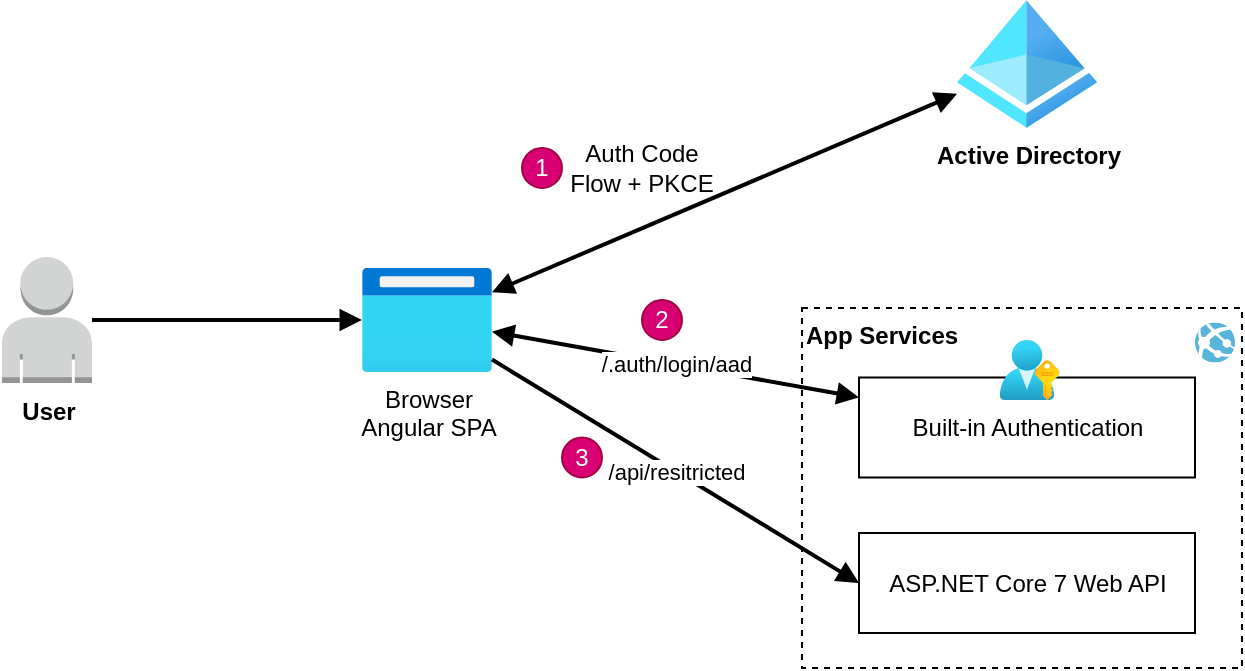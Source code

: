 <mxfile version="20.8.16" type="device"><diagram name="Page-1" id="EH1Z6whL20ZkkKnlEVKp"><mxGraphModel dx="1652" dy="546" grid="0" gridSize="10" guides="1" tooltips="1" connect="1" arrows="1" fold="1" page="0" pageScale="1" pageWidth="850" pageHeight="1100" math="0" shadow="0"><root><mxCell id="0"/><mxCell id="1" parent="0"/><mxCell id="MZWDU4k0DogqH6Zy7V_0-3" value="App Services" style="rounded=0;whiteSpace=wrap;html=1;align=left;verticalAlign=top;fontStyle=1;dashed=1;" vertex="1" parent="1"><mxGeometry x="300" y="440" width="220" height="180" as="geometry"/></mxCell><mxCell id="rZRcfMQrsqtLfl8FegW3-3" value="" style="sketch=0;aspect=fixed;html=1;points=[];align=center;image;fontSize=12;image=img/lib/mscae/App_Services.svg;fontStyle=1" parent="1" vertex="1"><mxGeometry x="496.5" y="447.25" width="20" height="20" as="geometry"/></mxCell><mxCell id="rZRcfMQrsqtLfl8FegW3-4" value="Active Directory" style="aspect=fixed;html=1;points=[];align=center;image;fontSize=12;image=img/lib/azure2/identity/Azure_Active_Directory.svg;fontStyle=1" parent="1" vertex="1"><mxGeometry x="377.5" y="286" width="70" height="64" as="geometry"/></mxCell><mxCell id="rZRcfMQrsqtLfl8FegW3-7" value="/.auth/login/aad" style="rounded=0;orthogonalLoop=1;jettySize=auto;html=1;endArrow=block;endFill=1;strokeWidth=2;startArrow=block;startFill=1;" parent="1" source="rZRcfMQrsqtLfl8FegW3-9" target="MZWDU4k0DogqH6Zy7V_0-4" edge="1"><mxGeometry relative="1" as="geometry"/></mxCell><mxCell id="rZRcfMQrsqtLfl8FegW3-11" style="edgeStyle=none;rounded=0;orthogonalLoop=1;jettySize=auto;html=1;strokeWidth=2;endArrow=block;endFill=1;" parent="1" source="rZRcfMQrsqtLfl8FegW3-6" target="rZRcfMQrsqtLfl8FegW3-9" edge="1"><mxGeometry relative="1" as="geometry"/></mxCell><mxCell id="rZRcfMQrsqtLfl8FegW3-6" value="User" style="outlineConnect=0;dashed=0;verticalLabelPosition=bottom;verticalAlign=top;align=center;html=1;shape=mxgraph.aws3.user;fillColor=#D2D3D3;gradientColor=none;fontStyle=1" parent="1" vertex="1"><mxGeometry x="-100" y="414.5" width="45" height="63" as="geometry"/></mxCell><mxCell id="rZRcfMQrsqtLfl8FegW3-8" value="" style="rounded=0;orthogonalLoop=1;jettySize=auto;html=1;endArrow=block;endFill=1;strokeWidth=2;startArrow=block;startFill=1;" parent="1" source="rZRcfMQrsqtLfl8FegW3-9" target="rZRcfMQrsqtLfl8FegW3-4" edge="1"><mxGeometry relative="1" as="geometry"><mxPoint x="135" y="438.947" as="sourcePoint"/><mxPoint x="370" y="516.726" as="targetPoint"/></mxGeometry></mxCell><mxCell id="rZRcfMQrsqtLfl8FegW3-9" value="Browser&lt;br&gt;Angular SPA" style="aspect=fixed;html=1;points=[];align=center;image;fontSize=12;image=img/lib/azure2/general/Browser.svg;" parent="1" vertex="1"><mxGeometry x="80" y="420" width="65" height="52" as="geometry"/></mxCell><mxCell id="rZRcfMQrsqtLfl8FegW3-10" value="" style="shape=image;verticalLabelPosition=bottom;labelBackgroundColor=default;verticalAlign=top;aspect=fixed;imageAspect=0;image=https://cdn.icon-icons.com/icons2/2699/PNG/512/angular_logo_icon_169595.png;" parent="1" vertex="1"><mxGeometry x="93.5" y="434" width="38" height="38" as="geometry"/></mxCell><mxCell id="rZRcfMQrsqtLfl8FegW3-12" value="Auth Code Flow + PKCE" style="text;html=1;strokeColor=none;fillColor=none;align=center;verticalAlign=middle;whiteSpace=wrap;rounded=0;" parent="1" vertex="1"><mxGeometry x="180" y="355" width="80" height="30" as="geometry"/></mxCell><mxCell id="rZRcfMQrsqtLfl8FegW3-14" style="edgeStyle=none;rounded=0;orthogonalLoop=1;jettySize=auto;html=1;exitX=0.5;exitY=0;exitDx=0;exitDy=0;dashed=1;strokeWidth=1;endArrow=open;endFill=0;" parent="1" source="rZRcfMQrsqtLfl8FegW3-12" target="rZRcfMQrsqtLfl8FegW3-12" edge="1"><mxGeometry relative="1" as="geometry"/></mxCell><mxCell id="MZWDU4k0DogqH6Zy7V_0-4" value="Built-in Authentication" style="rounded=0;whiteSpace=wrap;html=1;" vertex="1" parent="1"><mxGeometry x="328.5" y="474.75" width="168" height="50" as="geometry"/></mxCell><mxCell id="MZWDU4k0DogqH6Zy7V_0-5" value="ASP.NET Core 7 Web API" style="rounded=0;whiteSpace=wrap;html=1;" vertex="1" parent="1"><mxGeometry x="328.5" y="552.5" width="168" height="50" as="geometry"/></mxCell><mxCell id="MZWDU4k0DogqH6Zy7V_0-6" value="" style="aspect=fixed;html=1;points=[];align=center;image;fontSize=12;image=img/lib/azure2/identity/Users.svg;" vertex="1" parent="1"><mxGeometry x="398.78" y="456" width="27.43" height="30" as="geometry"/></mxCell><mxCell id="MZWDU4k0DogqH6Zy7V_0-7" value="" style="aspect=fixed;html=1;points=[];align=center;image;fontSize=12;image=img/lib/azure2/general/Subscriptions.svg;" vertex="1" parent="1"><mxGeometry x="416.39" y="466" width="12.39" height="20" as="geometry"/></mxCell><mxCell id="MZWDU4k0DogqH6Zy7V_0-10" value="" style="shape=image;verticalLabelPosition=bottom;labelBackgroundColor=default;verticalAlign=top;aspect=fixed;imageAspect=0;image=https://upload.wikimedia.org/wikipedia/commons/thumb/e/ee/.NET_Core_Logo.svg/1200px-.NET_Core_Logo.svg.png;" vertex="1" parent="1"><mxGeometry x="397.5" y="540" width="30" height="30" as="geometry"/></mxCell><mxCell id="MZWDU4k0DogqH6Zy7V_0-11" value="/api/resitricted" style="rounded=0;orthogonalLoop=1;jettySize=auto;html=1;endArrow=block;endFill=1;strokeWidth=2;entryX=0;entryY=0.5;entryDx=0;entryDy=0;" edge="1" parent="1" source="rZRcfMQrsqtLfl8FegW3-9" target="MZWDU4k0DogqH6Zy7V_0-5"><mxGeometry relative="1" as="geometry"><mxPoint x="155" y="456.681" as="sourcePoint"/><mxPoint x="348.5" y="460.739" as="targetPoint"/></mxGeometry></mxCell><mxCell id="MZWDU4k0DogqH6Zy7V_0-14" value="1" style="ellipse;whiteSpace=wrap;html=1;aspect=fixed;fillColor=#d80073;fontColor=#ffffff;strokeColor=#A50040;" vertex="1" parent="1"><mxGeometry x="160" y="360" width="20" height="20" as="geometry"/></mxCell><mxCell id="MZWDU4k0DogqH6Zy7V_0-15" value="2" style="ellipse;whiteSpace=wrap;html=1;aspect=fixed;fillColor=#d80073;fontColor=#ffffff;strokeColor=#A50040;" vertex="1" parent="1"><mxGeometry x="220" y="436" width="20" height="20" as="geometry"/></mxCell><mxCell id="MZWDU4k0DogqH6Zy7V_0-16" value="3" style="ellipse;whiteSpace=wrap;html=1;aspect=fixed;fillColor=#d80073;fontColor=#ffffff;strokeColor=#A50040;" vertex="1" parent="1"><mxGeometry x="180" y="504.75" width="20" height="20" as="geometry"/></mxCell></root></mxGraphModel></diagram></mxfile>